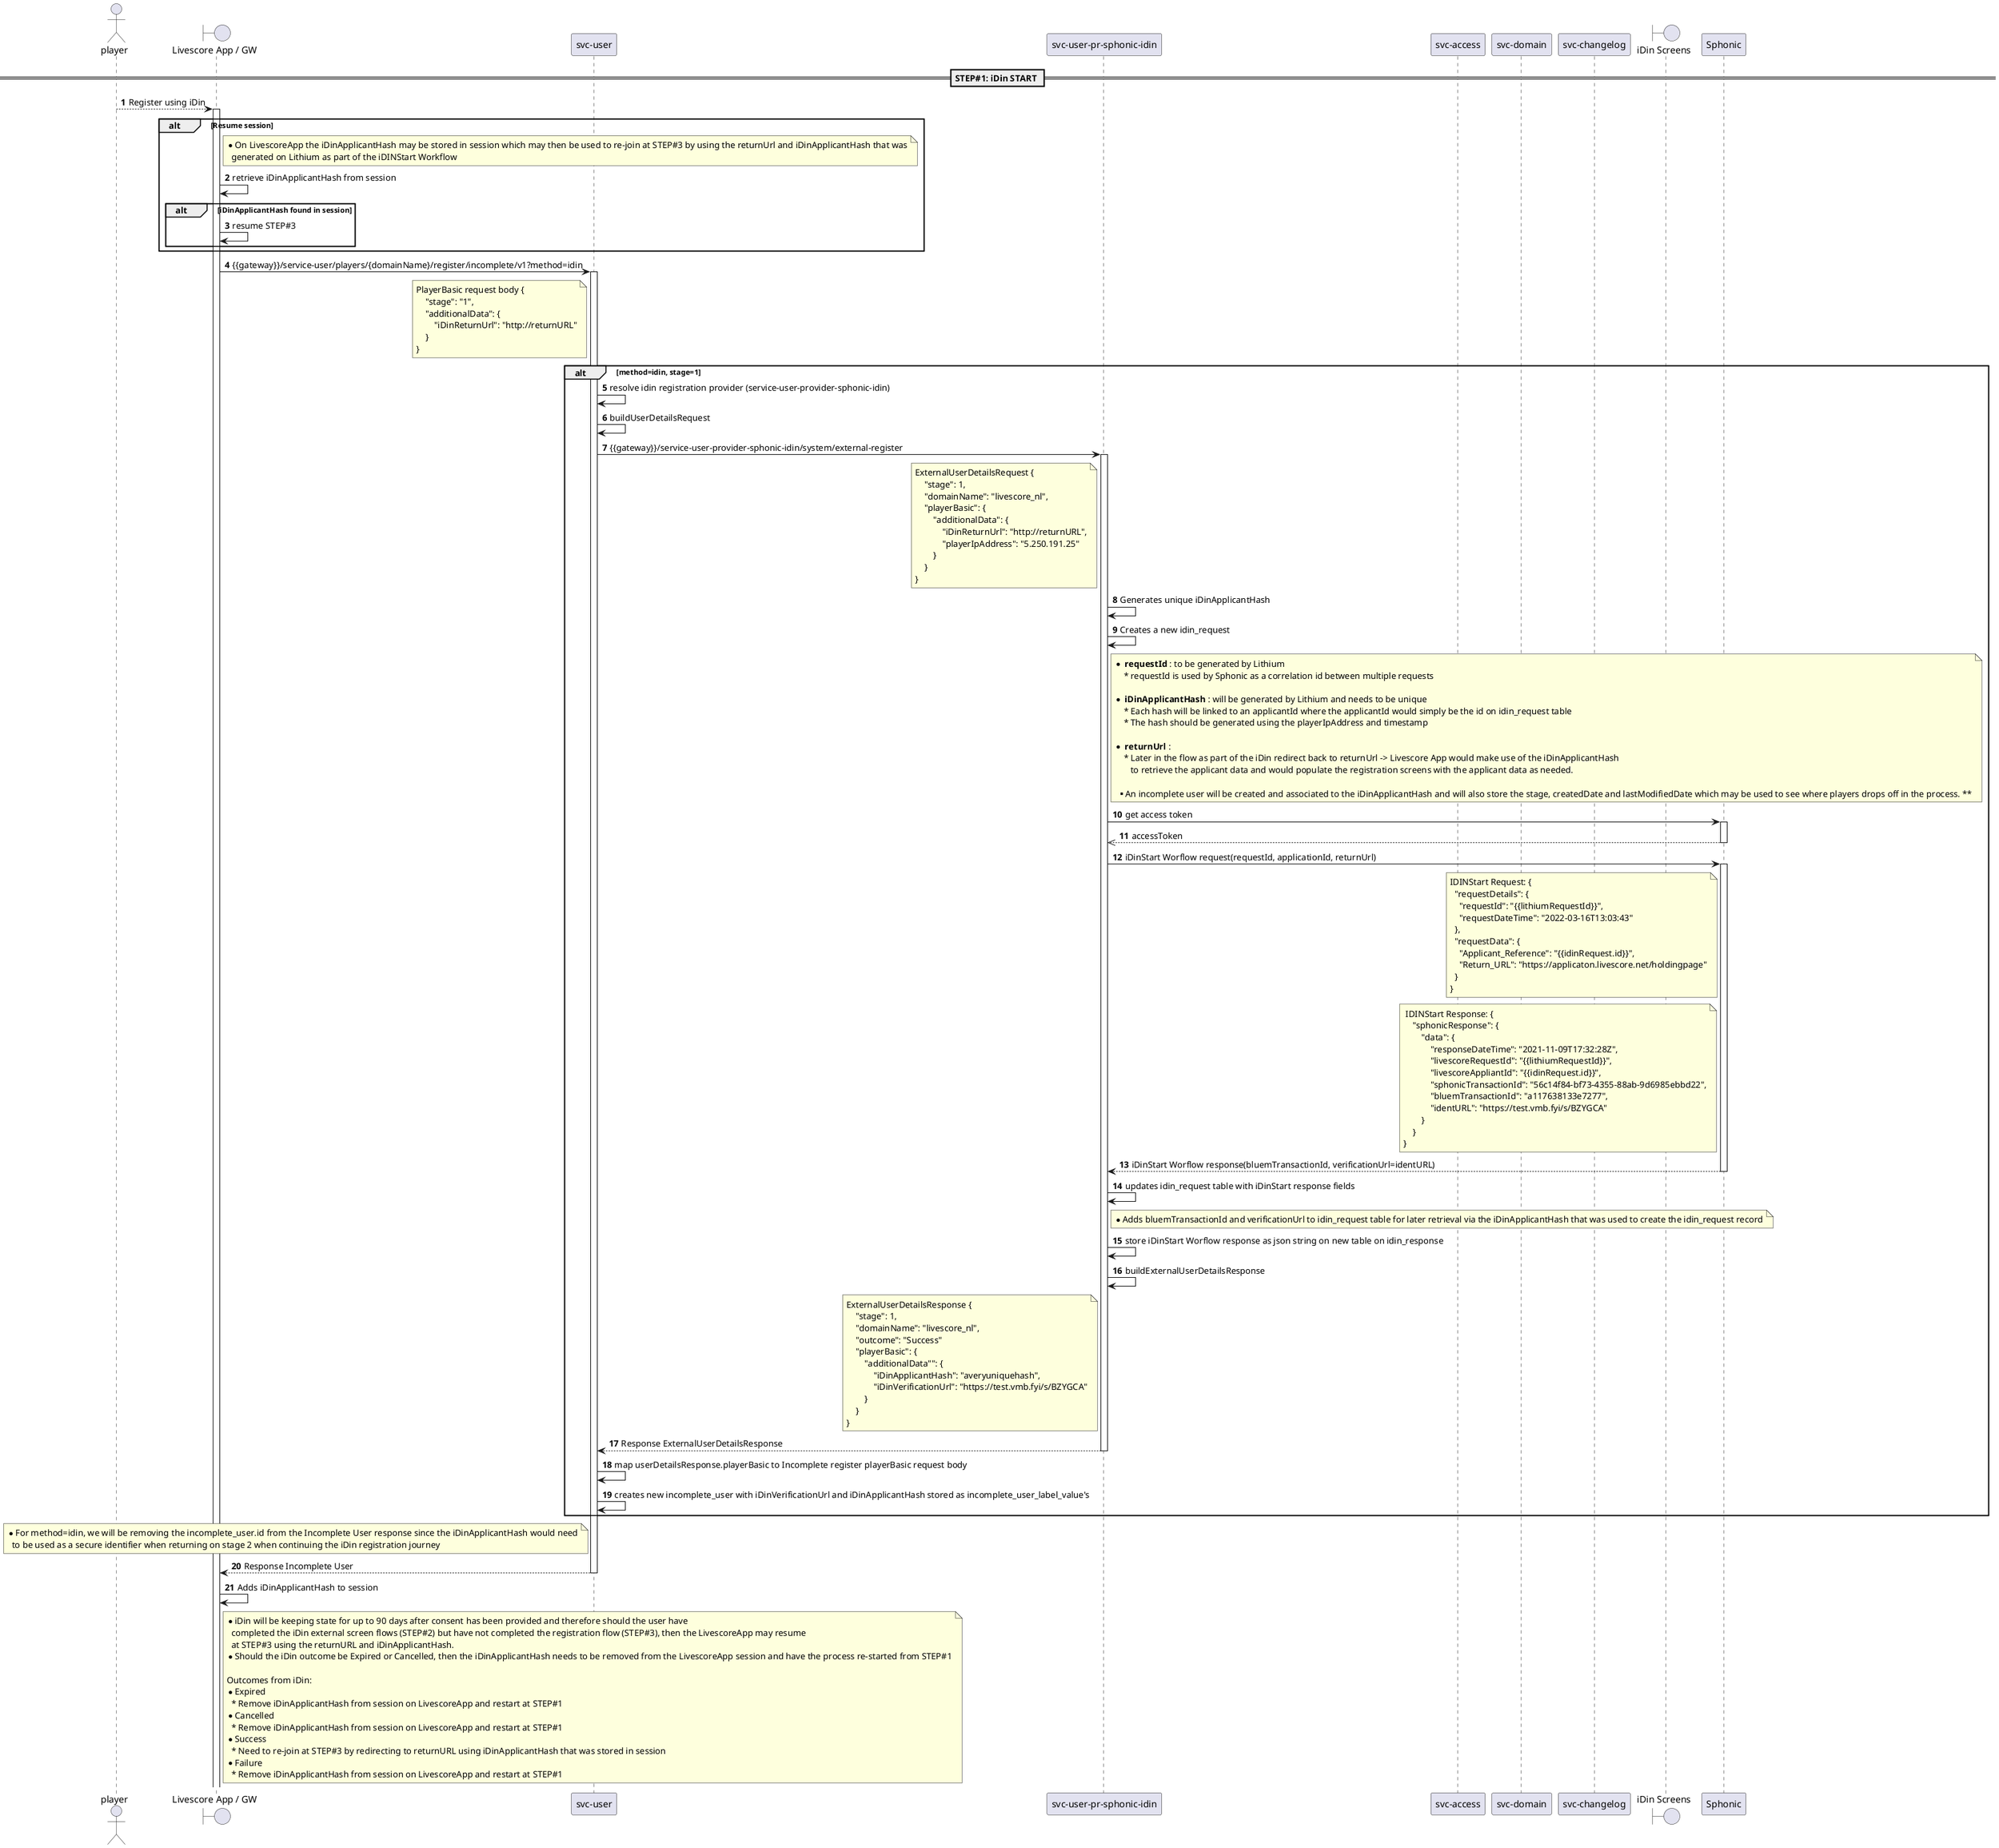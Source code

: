 .iDin Integration via Sphonic Overview
[plantuml]
----
@startuml
'https://plantuml.com/sequence-diagram

actor player
boundary "Livescore App / GW" as lsa
participant "svc-user" as su
participant "svc-user-pr-sphonic-idin" as supsi
participant "svc-access" as sa
participant "svc-domain" as svcdomain
participant "svc-changelog" as svcchangelog
boundary "iDin Screens" as idin
participant Sphonic as sphonic

autonumber

== STEP#1: iDin START ==

player-->lsa: Register using iDin
activate lsa
    alt Resume session
        note right of lsa
            * On LivescoreApp the iDinApplicantHash may be stored in session which may then be used to re-join at STEP#3 by using the returnUrl and iDinApplicantHash that was
              generated on Lithium as part of the iDINStart Workflow
        end note
        lsa->lsa: retrieve iDinApplicantHash from session
        alt iDinApplicantHash found in session
            lsa->lsa: resume STEP#3
        end
    end
    lsa->su: {{gateway}}/service-user/players/{domainName}/register/incomplete/v1?method=idin
    note left of su
        PlayerBasic request body {
            "stage": "1",
            "additionalData": {
                "iDinReturnUrl": "http://returnURL"
            }
        }
    end note
    alt method=idin, stage=1
        activate su
            su->su: resolve idin registration provider (service-user-provider-sphonic-idin)
            su->su: buildUserDetailsRequest
            su->supsi: {{gateway}}/service-user-provider-sphonic-idin/system/external-register
            note left of supsi
                ExternalUserDetailsRequest {
                    "stage": 1,
                    "domainName": "livescore_nl",
                    "playerBasic": {
                        "additionalData": {
                            "iDinReturnUrl": "http://returnURL",
                            "playerIpAddress": "5.250.191.25"
                        }
                    }
                }
            end note
            activate supsi
                supsi->supsi: Generates unique iDinApplicantHash
                supsi->supsi: Creates a new idin_request
                note right of supsi
                    * ** requestId **: to be generated by Lithium
                        * requestId is used by Sphonic as a correlation id between multiple requests

                    * ** iDinApplicantHash **: will be generated by Lithium and needs to be unique
                        * Each hash will be linked to an applicantId where the applicantId would simply be the id on idin_request table
                        * The hash should be generated using the playerIpAddress and timestamp

                    * ** returnUrl **:
                        * Later in the flow as part of the iDin redirect back to returnUrl -> Livescore App would make use of the iDinApplicantHash
                           to retrieve the applicant data and would populate the registration screens with the applicant data as needed.

                    ** An incomplete user will be created and associated to the iDinApplicantHash and will also store the stage, createdDate and lastModifiedDate which may be used to see where players drops off in the process. **
                end note
                supsi -> sphonic: get access token
                activate sphonic
                    sphonic -->> supsi: accessToken
                deactivate sphonic
                supsi->sphonic: iDinStart Worflow request(requestId, applicationId, returnUrl)
                note left of sphonic
                    IDINStart Request: {
                      "requestDetails": {
                        "requestId": "{{lithiumRequestId}}",
                        "requestDateTime": "2022-03-16T13:03:43"
                      },
                      "requestData": {
                        "Applicant_Reference": "{{idinRequest.id}}",
                        "Return_URL": "https://applicaton.livescore.net/holdingpage"
                      }
                    }
                end note
                activate sphonic
                    note left of sphonic
                        IDINStart Response: {
                           "sphonicResponse": {
                               "data": {
                                   "responseDateTime": "2021-11-09T17:32:28Z",
                                   "livescoreRequestId": "{{lithiumRequestId}}",
                                   "livescoreAppliantId": "{{idinRequest.id}}",
                                   "sphonicTransactionId": "56c14f84-bf73-4355-88ab-9d6985ebbd22",
                                   "bluemTransactionId": "a117638133e7277",
                                   "identURL": "https://test.vmb.fyi/s/BZYGCA"
                               }
                           }
                       }
                    end note
                    sphonic-->supsi: iDinStart Worflow response(bluemTransactionId, verificationUrl=identURL)
                deactivate sphonic
                supsi->supsi: updates idin_request table with iDinStart response fields
                note right of supsi
                    * Adds bluemTransactionId and verificationUrl to idin_request table for later retrieval via the iDinApplicantHash that was used to create the idin_request record
                end note
                supsi->supsi: store iDinStart Worflow response as json string on new table on idin_response
                supsi->supsi: buildExternalUserDetailsResponse
                note left of supsi
                    ExternalUserDetailsResponse {
                        "stage": 1,
                        "domainName": "livescore_nl",
                        "outcome": "Success"
                        "playerBasic": {
                            "additionalData"": {
                                "iDinApplicantHash": "averyuniquehash",
                                "iDinVerificationUrl": "https://test.vmb.fyi/s/BZYGCA"
                            }
                        }
                    }
                end note
                supsi-->su: Response ExternalUserDetailsResponse
            deactivate supsi
            su->su: map userDetailsResponse.playerBasic to Incomplete register playerBasic request body
            su->su: creates new incomplete_user with iDinVerificationUrl and iDinApplicantHash stored as incomplete_user_label_value's
        end
        note left of su
            * For method=idin, we will be removing the incomplete_user.id from the Incomplete User response since the iDinApplicantHash would need
              to be used as a secure identifier when returning on stage 2 when continuing the iDin registration journey
        end note
        su-->lsa: Response Incomplete User
    deactivate su
    lsa->lsa: Adds iDinApplicantHash to session
    note right of lsa
        * iDin will be keeping state for up to 90 days after consent has been provided and therefore should the user have
          completed the iDin external screen flows (STEP#2) but have not completed the registration flow (STEP#3), then the LivescoreApp may resume
          at STEP#3 using the returnURL and iDinApplicantHash.
        * Should the iDin outcome be Expired or Cancelled, then the iDinApplicantHash needs to be removed from the LivescoreApp session and have the process re-started from STEP#1

        Outcomes from iDin:
        * Expired
          * Remove iDinApplicantHash from session on LivescoreApp and restart at STEP#1
        * Cancelled
          * Remove iDinApplicantHash from session on LivescoreApp and restart at STEP#1
        * Success
          * Need to re-join at STEP#3 by redirecting to returnURL using iDinApplicantHash that was stored in session
        * Failure
          * Remove iDinApplicantHash from session on LivescoreApp and restart at STEP#1
    end note
@enduml
----
